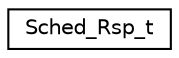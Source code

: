 digraph "Graphical Class Hierarchy"
{
 // LATEX_PDF_SIZE
  edge [fontname="Helvetica",fontsize="10",labelfontname="Helvetica",labelfontsize="10"];
  node [fontname="Helvetica",fontsize="10",shape=record];
  rankdir="LR";
  Node0 [label="Sched_Rsp_t",height=0.2,width=0.4,color="black", fillcolor="white", style="filled",URL="$structSched__Rsp__t.html",tooltip=" "];
}
